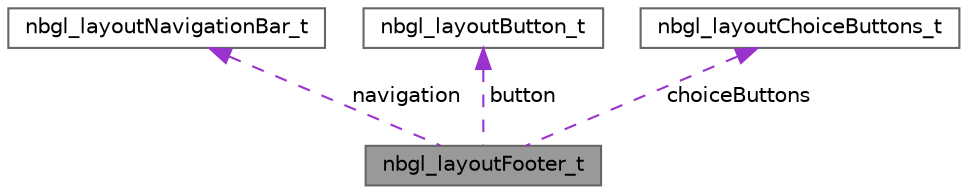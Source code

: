 digraph "nbgl_layoutFooter_t"
{
 // LATEX_PDF_SIZE
  bgcolor="transparent";
  edge [fontname=Helvetica,fontsize=10,labelfontname=Helvetica,labelfontsize=10];
  node [fontname=Helvetica,fontsize=10,shape=box,height=0.2,width=0.4];
  Node1 [label="nbgl_layoutFooter_t",height=0.2,width=0.4,color="gray40", fillcolor="grey60", style="filled", fontcolor="black",tooltip="This structure contains info to build an extended footer."];
  Node2 -> Node1 [dir="back",color="darkorchid3",style="dashed",label=" navigation" ];
  Node2 [label="nbgl_layoutNavigationBar_t",height=0.2,width=0.4,color="gray40", fillcolor="white", style="filled",URL="$structnbgl__layoutNavigationBar__t.html",tooltip="This structure contains info to build a navigation bar at the bottom of the screen."];
  Node3 -> Node1 [dir="back",color="darkorchid3",style="dashed",label=" button" ];
  Node3 [label="nbgl_layoutButton_t",height=0.2,width=0.4,color="gray40", fillcolor="white", style="filled",URL="$structnbgl__layoutButton__t.html",tooltip="This structure contains info to build a single button."];
  Node4 -> Node1 [dir="back",color="darkorchid3",style="dashed",label=" choiceButtons" ];
  Node4 [label="nbgl_layoutChoiceButtons_t",height=0.2,width=0.4,color="gray40", fillcolor="white", style="filled",URL="$structnbgl__layoutChoiceButtons__t.html",tooltip="This structure contains info to build a pair of buttons, one on top of the other."];
}
